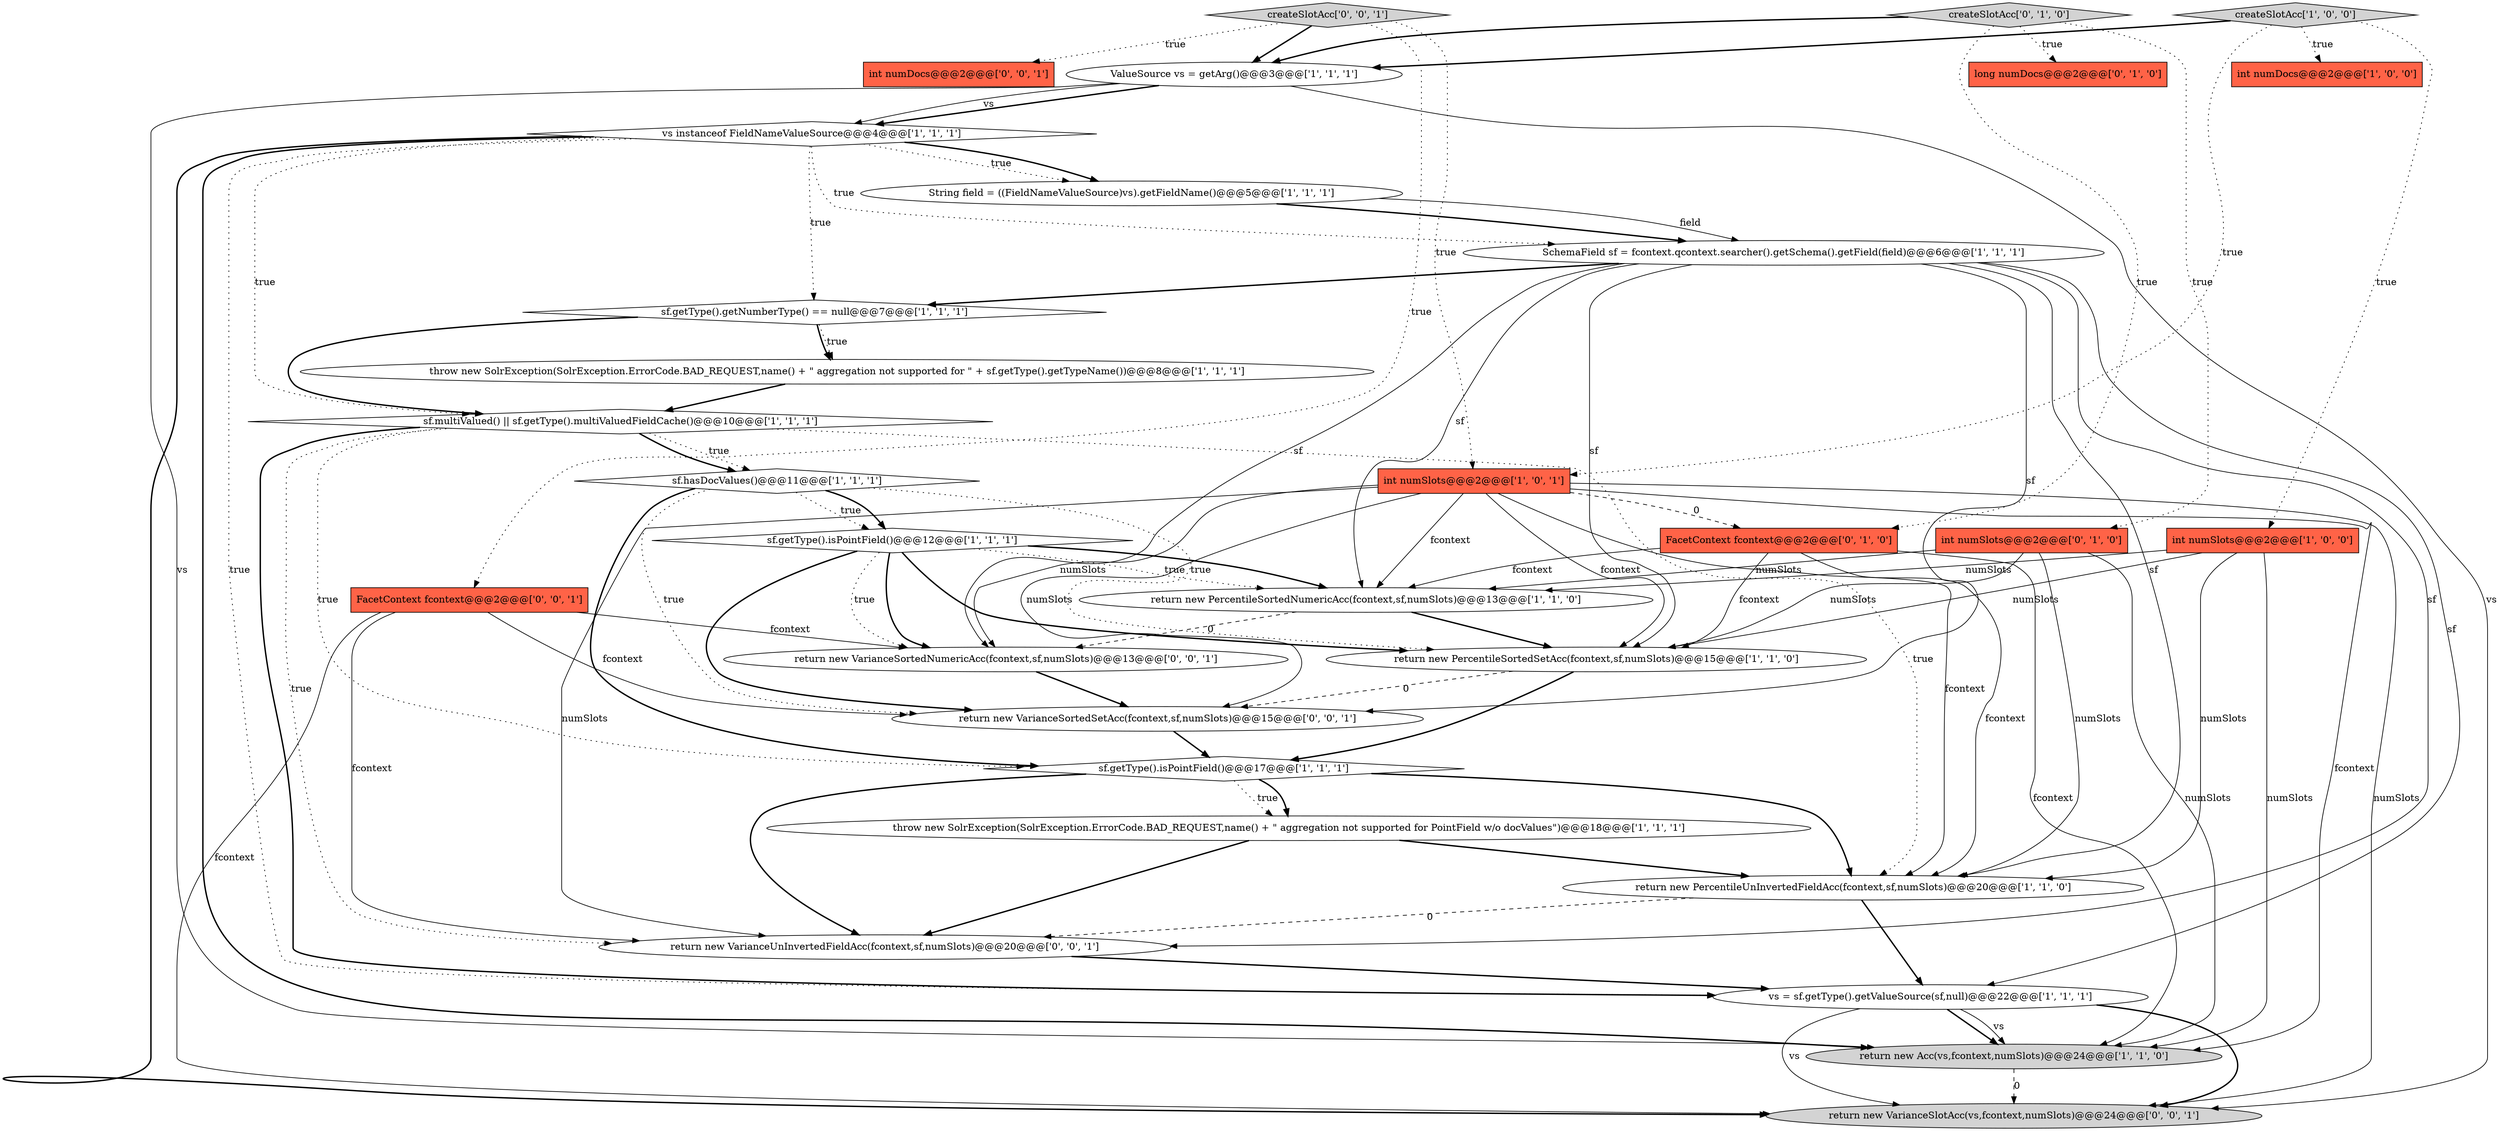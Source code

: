 digraph {
8 [style = filled, label = "return new Acc(vs,fcontext,numSlots)@@@24@@@['1', '1', '0']", fillcolor = lightgray, shape = ellipse image = "AAA0AAABBB1BBB"];
1 [style = filled, label = "int numSlots@@@2@@@['1', '0', '0']", fillcolor = tomato, shape = box image = "AAA0AAABBB1BBB"];
20 [style = filled, label = "createSlotAcc['0', '1', '0']", fillcolor = lightgray, shape = diamond image = "AAA0AAABBB2BBB"];
6 [style = filled, label = "sf.getType().getNumberType() == null@@@7@@@['1', '1', '1']", fillcolor = white, shape = diamond image = "AAA0AAABBB1BBB"];
3 [style = filled, label = "sf.getType().isPointField()@@@12@@@['1', '1', '1']", fillcolor = white, shape = diamond image = "AAA0AAABBB1BBB"];
5 [style = filled, label = "return new PercentileUnInvertedFieldAcc(fcontext,sf,numSlots)@@@20@@@['1', '1', '0']", fillcolor = white, shape = ellipse image = "AAA0AAABBB1BBB"];
23 [style = filled, label = "FacetContext fcontext@@@2@@@['0', '1', '0']", fillcolor = tomato, shape = box image = "AAA1AAABBB2BBB"];
12 [style = filled, label = "sf.hasDocValues()@@@11@@@['1', '1', '1']", fillcolor = white, shape = diamond image = "AAA0AAABBB1BBB"];
18 [style = filled, label = "return new PercentileSortedSetAcc(fcontext,sf,numSlots)@@@15@@@['1', '1', '0']", fillcolor = white, shape = ellipse image = "AAA0AAABBB1BBB"];
16 [style = filled, label = "SchemaField sf = fcontext.qcontext.searcher().getSchema().getField(field)@@@6@@@['1', '1', '1']", fillcolor = white, shape = ellipse image = "AAA0AAABBB1BBB"];
17 [style = filled, label = "vs instanceof FieldNameValueSource@@@4@@@['1', '1', '1']", fillcolor = white, shape = diamond image = "AAA0AAABBB1BBB"];
7 [style = filled, label = "throw new SolrException(SolrException.ErrorCode.BAD_REQUEST,name() + \" aggregation not supported for \" + sf.getType().getTypeName())@@@8@@@['1', '1', '1']", fillcolor = white, shape = ellipse image = "AAA0AAABBB1BBB"];
4 [style = filled, label = "return new PercentileSortedNumericAcc(fcontext,sf,numSlots)@@@13@@@['1', '1', '0']", fillcolor = white, shape = ellipse image = "AAA0AAABBB1BBB"];
11 [style = filled, label = "vs = sf.getType().getValueSource(sf,null)@@@22@@@['1', '1', '1']", fillcolor = white, shape = ellipse image = "AAA0AAABBB1BBB"];
10 [style = filled, label = "int numSlots@@@2@@@['1', '0', '1']", fillcolor = tomato, shape = box image = "AAA0AAABBB1BBB"];
21 [style = filled, label = "int numSlots@@@2@@@['0', '1', '0']", fillcolor = tomato, shape = box image = "AAA0AAABBB2BBB"];
27 [style = filled, label = "return new VarianceSlotAcc(vs,fcontext,numSlots)@@@24@@@['0', '0', '1']", fillcolor = lightgray, shape = ellipse image = "AAA0AAABBB3BBB"];
0 [style = filled, label = "int numDocs@@@2@@@['1', '0', '0']", fillcolor = tomato, shape = box image = "AAA0AAABBB1BBB"];
14 [style = filled, label = "sf.getType().isPointField()@@@17@@@['1', '1', '1']", fillcolor = white, shape = diamond image = "AAA0AAABBB1BBB"];
28 [style = filled, label = "createSlotAcc['0', '0', '1']", fillcolor = lightgray, shape = diamond image = "AAA0AAABBB3BBB"];
19 [style = filled, label = "createSlotAcc['1', '0', '0']", fillcolor = lightgray, shape = diamond image = "AAA0AAABBB1BBB"];
9 [style = filled, label = "sf.multiValued() || sf.getType().multiValuedFieldCache()@@@10@@@['1', '1', '1']", fillcolor = white, shape = diamond image = "AAA0AAABBB1BBB"];
13 [style = filled, label = "ValueSource vs = getArg()@@@3@@@['1', '1', '1']", fillcolor = white, shape = ellipse image = "AAA0AAABBB1BBB"];
22 [style = filled, label = "long numDocs@@@2@@@['0', '1', '0']", fillcolor = tomato, shape = box image = "AAA0AAABBB2BBB"];
29 [style = filled, label = "return new VarianceSortedNumericAcc(fcontext,sf,numSlots)@@@13@@@['0', '0', '1']", fillcolor = white, shape = ellipse image = "AAA0AAABBB3BBB"];
26 [style = filled, label = "return new VarianceUnInvertedFieldAcc(fcontext,sf,numSlots)@@@20@@@['0', '0', '1']", fillcolor = white, shape = ellipse image = "AAA0AAABBB3BBB"];
2 [style = filled, label = "throw new SolrException(SolrException.ErrorCode.BAD_REQUEST,name() + \" aggregation not supported for PointField w/o docValues\")@@@18@@@['1', '1', '1']", fillcolor = white, shape = ellipse image = "AAA0AAABBB1BBB"];
30 [style = filled, label = "return new VarianceSortedSetAcc(fcontext,sf,numSlots)@@@15@@@['0', '0', '1']", fillcolor = white, shape = ellipse image = "AAA0AAABBB3BBB"];
24 [style = filled, label = "FacetContext fcontext@@@2@@@['0', '0', '1']", fillcolor = tomato, shape = box image = "AAA0AAABBB3BBB"];
25 [style = filled, label = "int numDocs@@@2@@@['0', '0', '1']", fillcolor = tomato, shape = box image = "AAA0AAABBB3BBB"];
15 [style = filled, label = "String field = ((FieldNameValueSource)vs).getFieldName()@@@5@@@['1', '1', '1']", fillcolor = white, shape = ellipse image = "AAA0AAABBB1BBB"];
19->10 [style = dotted, label="true"];
9->12 [style = dotted, label="true"];
2->26 [style = bold, label=""];
9->11 [style = bold, label=""];
10->5 [style = solid, label="fcontext"];
29->30 [style = bold, label=""];
17->6 [style = dotted, label="true"];
18->30 [style = dashed, label="0"];
28->25 [style = dotted, label="true"];
16->5 [style = solid, label="sf"];
3->4 [style = bold, label=""];
26->11 [style = bold, label=""];
3->18 [style = bold, label=""];
7->9 [style = bold, label=""];
10->8 [style = solid, label="fcontext"];
13->17 [style = bold, label=""];
17->15 [style = dotted, label="true"];
10->30 [style = solid, label="numSlots"];
1->18 [style = solid, label="numSlots"];
30->14 [style = bold, label=""];
17->27 [style = bold, label=""];
3->30 [style = bold, label=""];
13->17 [style = solid, label="vs"];
14->2 [style = dotted, label="true"];
1->8 [style = solid, label="numSlots"];
13->8 [style = solid, label="vs"];
12->3 [style = dotted, label="true"];
9->26 [style = dotted, label="true"];
28->10 [style = dotted, label="true"];
3->29 [style = dotted, label="true"];
5->26 [style = dashed, label="0"];
13->27 [style = solid, label="vs"];
16->6 [style = bold, label=""];
24->29 [style = solid, label="fcontext"];
4->18 [style = bold, label=""];
12->18 [style = dotted, label="true"];
1->5 [style = solid, label="numSlots"];
17->16 [style = dotted, label="true"];
16->26 [style = solid, label="sf"];
28->24 [style = dotted, label="true"];
19->13 [style = bold, label=""];
19->0 [style = dotted, label="true"];
23->8 [style = solid, label="fcontext"];
12->14 [style = bold, label=""];
17->15 [style = bold, label=""];
6->7 [style = dotted, label="true"];
11->8 [style = bold, label=""];
11->8 [style = solid, label="vs"];
5->11 [style = bold, label=""];
20->22 [style = dotted, label="true"];
24->26 [style = solid, label="fcontext"];
6->7 [style = bold, label=""];
3->29 [style = bold, label=""];
11->27 [style = solid, label="vs"];
17->8 [style = bold, label=""];
19->1 [style = dotted, label="true"];
23->18 [style = solid, label="fcontext"];
20->13 [style = bold, label=""];
16->18 [style = solid, label="sf"];
24->30 [style = solid, label="fcontext"];
23->4 [style = solid, label="fcontext"];
23->5 [style = solid, label="fcontext"];
16->30 [style = solid, label="sf"];
20->23 [style = dotted, label="true"];
14->2 [style = bold, label=""];
12->3 [style = bold, label=""];
9->12 [style = bold, label=""];
16->29 [style = solid, label="sf"];
10->23 [style = dashed, label="0"];
15->16 [style = solid, label="field"];
2->5 [style = bold, label=""];
14->5 [style = bold, label=""];
10->4 [style = solid, label="fcontext"];
17->11 [style = dotted, label="true"];
9->5 [style = dotted, label="true"];
10->26 [style = solid, label="numSlots"];
1->4 [style = solid, label="numSlots"];
21->8 [style = solid, label="numSlots"];
10->27 [style = solid, label="numSlots"];
3->4 [style = dotted, label="true"];
16->11 [style = solid, label="sf"];
28->13 [style = bold, label=""];
20->21 [style = dotted, label="true"];
10->18 [style = solid, label="fcontext"];
15->16 [style = bold, label=""];
9->14 [style = dotted, label="true"];
12->30 [style = dotted, label="true"];
14->26 [style = bold, label=""];
21->4 [style = solid, label="numSlots"];
21->5 [style = solid, label="numSlots"];
16->4 [style = solid, label="sf"];
17->9 [style = dotted, label="true"];
8->27 [style = dashed, label="0"];
4->29 [style = dashed, label="0"];
6->9 [style = bold, label=""];
10->29 [style = solid, label="numSlots"];
18->14 [style = bold, label=""];
21->18 [style = solid, label="numSlots"];
24->27 [style = solid, label="fcontext"];
11->27 [style = bold, label=""];
}
